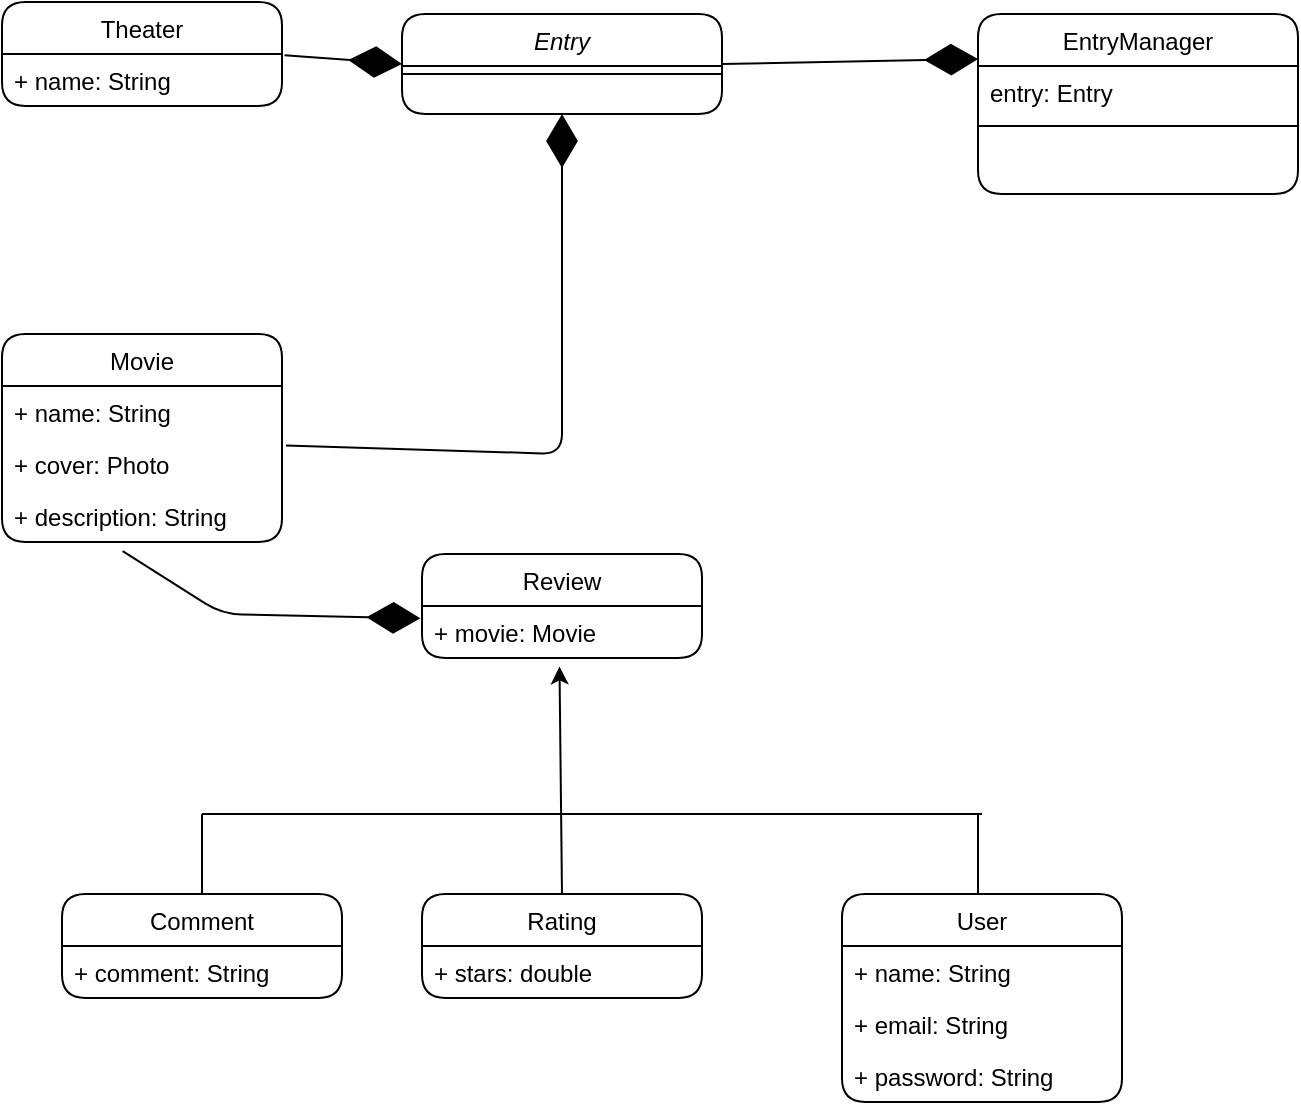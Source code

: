 <mxfile version="17.4.0" type="github">
  <diagram id="C5RBs43oDa-KdzZeNtuy" name="Page-1">
    <mxGraphModel dx="1038" dy="571" grid="1" gridSize="10" guides="1" tooltips="1" connect="1" arrows="1" fold="1" page="1" pageScale="1" pageWidth="827" pageHeight="1169" math="0" shadow="0">
      <root>
        <mxCell id="WIyWlLk6GJQsqaUBKTNV-0" />
        <mxCell id="WIyWlLk6GJQsqaUBKTNV-1" parent="WIyWlLk6GJQsqaUBKTNV-0" />
        <mxCell id="zkfFHV4jXpPFQw0GAbJ--0" value="Entry" style="swimlane;fontStyle=2;align=center;verticalAlign=top;childLayout=stackLayout;horizontal=1;startSize=26;horizontalStack=0;resizeParent=1;resizeLast=0;collapsible=1;marginBottom=0;rounded=1;shadow=0;strokeWidth=1;" parent="WIyWlLk6GJQsqaUBKTNV-1" vertex="1">
          <mxGeometry x="220" y="120" width="160" height="50" as="geometry">
            <mxRectangle x="230" y="140" width="160" height="26" as="alternateBounds" />
          </mxGeometry>
        </mxCell>
        <mxCell id="zkfFHV4jXpPFQw0GAbJ--4" value="" style="line;html=1;strokeWidth=1;align=left;verticalAlign=middle;spacingTop=-1;spacingLeft=3;spacingRight=3;rotatable=0;labelPosition=right;points=[];portConstraint=eastwest;rounded=1;" parent="zkfFHV4jXpPFQw0GAbJ--0" vertex="1">
          <mxGeometry y="26" width="160" height="8" as="geometry" />
        </mxCell>
        <mxCell id="zkfFHV4jXpPFQw0GAbJ--17" value="EntryManager" style="swimlane;fontStyle=0;align=center;verticalAlign=top;childLayout=stackLayout;horizontal=1;startSize=26;horizontalStack=0;resizeParent=1;resizeLast=0;collapsible=1;marginBottom=0;rounded=1;shadow=0;strokeWidth=1;" parent="WIyWlLk6GJQsqaUBKTNV-1" vertex="1">
          <mxGeometry x="508" y="120" width="160" height="90" as="geometry">
            <mxRectangle x="550" y="140" width="160" height="26" as="alternateBounds" />
          </mxGeometry>
        </mxCell>
        <mxCell id="zkfFHV4jXpPFQw0GAbJ--18" value="entry: Entry" style="text;align=left;verticalAlign=top;spacingLeft=4;spacingRight=4;overflow=hidden;rotatable=0;points=[[0,0.5],[1,0.5]];portConstraint=eastwest;rounded=1;" parent="zkfFHV4jXpPFQw0GAbJ--17" vertex="1">
          <mxGeometry y="26" width="160" height="26" as="geometry" />
        </mxCell>
        <mxCell id="zkfFHV4jXpPFQw0GAbJ--23" value="" style="line;html=1;strokeWidth=1;align=left;verticalAlign=middle;spacingTop=-1;spacingLeft=3;spacingRight=3;rotatable=0;labelPosition=right;points=[];portConstraint=eastwest;rounded=1;" parent="zkfFHV4jXpPFQw0GAbJ--17" vertex="1">
          <mxGeometry y="52" width="160" height="8" as="geometry" />
        </mxCell>
        <mxCell id="kmvzRaKSkP3bbM18Rjbx-0" value="Comment" style="swimlane;fontStyle=0;childLayout=stackLayout;horizontal=1;startSize=26;fillColor=none;horizontalStack=0;resizeParent=1;resizeParentMax=0;resizeLast=0;collapsible=1;marginBottom=0;rounded=1;" vertex="1" parent="WIyWlLk6GJQsqaUBKTNV-1">
          <mxGeometry x="50" y="560" width="140" height="52" as="geometry" />
        </mxCell>
        <mxCell id="kmvzRaKSkP3bbM18Rjbx-1" value="+ comment: String" style="text;strokeColor=none;fillColor=none;align=left;verticalAlign=top;spacingLeft=4;spacingRight=4;overflow=hidden;rotatable=0;points=[[0,0.5],[1,0.5]];portConstraint=eastwest;rounded=1;" vertex="1" parent="kmvzRaKSkP3bbM18Rjbx-0">
          <mxGeometry y="26" width="140" height="26" as="geometry" />
        </mxCell>
        <mxCell id="kmvzRaKSkP3bbM18Rjbx-6" value="Rating" style="swimlane;fontStyle=0;childLayout=stackLayout;horizontal=1;startSize=26;fillColor=none;horizontalStack=0;resizeParent=1;resizeParentMax=0;resizeLast=0;collapsible=1;marginBottom=0;rounded=1;" vertex="1" parent="WIyWlLk6GJQsqaUBKTNV-1">
          <mxGeometry x="230" y="560" width="140" height="52" as="geometry" />
        </mxCell>
        <mxCell id="kmvzRaKSkP3bbM18Rjbx-7" value="+ stars: double" style="text;strokeColor=none;fillColor=none;align=left;verticalAlign=top;spacingLeft=4;spacingRight=4;overflow=hidden;rotatable=0;points=[[0,0.5],[1,0.5]];portConstraint=eastwest;rounded=1;" vertex="1" parent="kmvzRaKSkP3bbM18Rjbx-6">
          <mxGeometry y="26" width="140" height="26" as="geometry" />
        </mxCell>
        <mxCell id="kmvzRaKSkP3bbM18Rjbx-10" value="User" style="swimlane;fontStyle=0;childLayout=stackLayout;horizontal=1;startSize=26;fillColor=none;horizontalStack=0;resizeParent=1;resizeParentMax=0;resizeLast=0;collapsible=1;marginBottom=0;rounded=1;" vertex="1" parent="WIyWlLk6GJQsqaUBKTNV-1">
          <mxGeometry x="440" y="560" width="140" height="104" as="geometry" />
        </mxCell>
        <mxCell id="kmvzRaKSkP3bbM18Rjbx-11" value="+ name: String" style="text;strokeColor=none;fillColor=none;align=left;verticalAlign=top;spacingLeft=4;spacingRight=4;overflow=hidden;rotatable=0;points=[[0,0.5],[1,0.5]];portConstraint=eastwest;rounded=1;" vertex="1" parent="kmvzRaKSkP3bbM18Rjbx-10">
          <mxGeometry y="26" width="140" height="26" as="geometry" />
        </mxCell>
        <mxCell id="kmvzRaKSkP3bbM18Rjbx-12" value="+ email: String" style="text;strokeColor=none;fillColor=none;align=left;verticalAlign=top;spacingLeft=4;spacingRight=4;overflow=hidden;rotatable=0;points=[[0,0.5],[1,0.5]];portConstraint=eastwest;rounded=1;" vertex="1" parent="kmvzRaKSkP3bbM18Rjbx-10">
          <mxGeometry y="52" width="140" height="26" as="geometry" />
        </mxCell>
        <mxCell id="kmvzRaKSkP3bbM18Rjbx-13" value="+ password: String" style="text;strokeColor=none;fillColor=none;align=left;verticalAlign=top;spacingLeft=4;spacingRight=4;overflow=hidden;rotatable=0;points=[[0,0.5],[1,0.5]];portConstraint=eastwest;rounded=1;" vertex="1" parent="kmvzRaKSkP3bbM18Rjbx-10">
          <mxGeometry y="78" width="140" height="26" as="geometry" />
        </mxCell>
        <mxCell id="kmvzRaKSkP3bbM18Rjbx-14" value="Review" style="swimlane;fontStyle=0;childLayout=stackLayout;horizontal=1;startSize=26;fillColor=none;horizontalStack=0;resizeParent=1;resizeParentMax=0;resizeLast=0;collapsible=1;marginBottom=0;rounded=1;" vertex="1" parent="WIyWlLk6GJQsqaUBKTNV-1">
          <mxGeometry x="230" y="390" width="140" height="52" as="geometry" />
        </mxCell>
        <mxCell id="kmvzRaKSkP3bbM18Rjbx-15" value="+ movie: Movie" style="text;strokeColor=none;fillColor=none;align=left;verticalAlign=top;spacingLeft=4;spacingRight=4;overflow=hidden;rotatable=0;points=[[0,0.5],[1,0.5]];portConstraint=eastwest;rounded=1;" vertex="1" parent="kmvzRaKSkP3bbM18Rjbx-14">
          <mxGeometry y="26" width="140" height="26" as="geometry" />
        </mxCell>
        <mxCell id="kmvzRaKSkP3bbM18Rjbx-18" value="Movie" style="swimlane;fontStyle=0;childLayout=stackLayout;horizontal=1;startSize=26;fillColor=none;horizontalStack=0;resizeParent=1;resizeParentMax=0;resizeLast=0;collapsible=1;marginBottom=0;rounded=1;" vertex="1" parent="WIyWlLk6GJQsqaUBKTNV-1">
          <mxGeometry x="20" y="280" width="140" height="104" as="geometry" />
        </mxCell>
        <mxCell id="kmvzRaKSkP3bbM18Rjbx-19" value="+ name: String" style="text;strokeColor=none;fillColor=none;align=left;verticalAlign=top;spacingLeft=4;spacingRight=4;overflow=hidden;rotatable=0;points=[[0,0.5],[1,0.5]];portConstraint=eastwest;rounded=1;" vertex="1" parent="kmvzRaKSkP3bbM18Rjbx-18">
          <mxGeometry y="26" width="140" height="26" as="geometry" />
        </mxCell>
        <mxCell id="kmvzRaKSkP3bbM18Rjbx-20" value="+ cover: Photo" style="text;strokeColor=none;fillColor=none;align=left;verticalAlign=top;spacingLeft=4;spacingRight=4;overflow=hidden;rotatable=0;points=[[0,0.5],[1,0.5]];portConstraint=eastwest;rounded=1;" vertex="1" parent="kmvzRaKSkP3bbM18Rjbx-18">
          <mxGeometry y="52" width="140" height="26" as="geometry" />
        </mxCell>
        <mxCell id="kmvzRaKSkP3bbM18Rjbx-21" value="+ description: String" style="text;strokeColor=none;fillColor=none;align=left;verticalAlign=top;spacingLeft=4;spacingRight=4;overflow=hidden;rotatable=0;points=[[0,0.5],[1,0.5]];portConstraint=eastwest;rounded=1;" vertex="1" parent="kmvzRaKSkP3bbM18Rjbx-18">
          <mxGeometry y="78" width="140" height="26" as="geometry" />
        </mxCell>
        <mxCell id="kmvzRaKSkP3bbM18Rjbx-22" value="Theater" style="swimlane;fontStyle=0;childLayout=stackLayout;horizontal=1;startSize=26;fillColor=none;horizontalStack=0;resizeParent=1;resizeParentMax=0;resizeLast=0;collapsible=1;marginBottom=0;rounded=1;" vertex="1" parent="WIyWlLk6GJQsqaUBKTNV-1">
          <mxGeometry x="20" y="114" width="140" height="52" as="geometry" />
        </mxCell>
        <mxCell id="kmvzRaKSkP3bbM18Rjbx-23" value="+ name: String" style="text;strokeColor=none;fillColor=none;align=left;verticalAlign=top;spacingLeft=4;spacingRight=4;overflow=hidden;rotatable=0;points=[[0,0.5],[1,0.5]];portConstraint=eastwest;rounded=1;" vertex="1" parent="kmvzRaKSkP3bbM18Rjbx-22">
          <mxGeometry y="26" width="140" height="26" as="geometry" />
        </mxCell>
        <mxCell id="kmvzRaKSkP3bbM18Rjbx-31" value="" style="endArrow=diamondThin;endFill=1;endSize=24;html=1;rounded=1;exitX=1.014;exitY=0.146;exitDx=0;exitDy=0;exitPerimeter=0;entryX=0.5;entryY=1;entryDx=0;entryDy=0;" edge="1" parent="WIyWlLk6GJQsqaUBKTNV-1" source="kmvzRaKSkP3bbM18Rjbx-20" target="zkfFHV4jXpPFQw0GAbJ--0">
          <mxGeometry width="160" relative="1" as="geometry">
            <mxPoint x="330" y="350" as="sourcePoint" />
            <mxPoint x="440" y="330" as="targetPoint" />
            <Array as="points">
              <mxPoint x="300" y="340" />
            </Array>
          </mxGeometry>
        </mxCell>
        <mxCell id="kmvzRaKSkP3bbM18Rjbx-32" value="" style="endArrow=diamondThin;endFill=1;endSize=24;html=1;rounded=1;exitX=1.009;exitY=0.023;exitDx=0;exitDy=0;exitPerimeter=0;entryX=0;entryY=0.5;entryDx=0;entryDy=0;" edge="1" parent="WIyWlLk6GJQsqaUBKTNV-1" source="kmvzRaKSkP3bbM18Rjbx-23" target="zkfFHV4jXpPFQw0GAbJ--0">
          <mxGeometry width="160" relative="1" as="geometry">
            <mxPoint x="330" y="350" as="sourcePoint" />
            <mxPoint x="190" y="230" as="targetPoint" />
          </mxGeometry>
        </mxCell>
        <mxCell id="kmvzRaKSkP3bbM18Rjbx-33" value="" style="endArrow=diamondThin;endFill=1;endSize=24;html=1;rounded=1;exitX=1;exitY=0.5;exitDx=0;exitDy=0;entryX=0;entryY=0.25;entryDx=0;entryDy=0;" edge="1" parent="WIyWlLk6GJQsqaUBKTNV-1" source="zkfFHV4jXpPFQw0GAbJ--0" target="zkfFHV4jXpPFQw0GAbJ--17">
          <mxGeometry width="160" relative="1" as="geometry">
            <mxPoint x="508" y="185" as="sourcePoint" />
            <mxPoint x="440" y="240" as="targetPoint" />
          </mxGeometry>
        </mxCell>
        <mxCell id="kmvzRaKSkP3bbM18Rjbx-34" value="" style="endArrow=diamondThin;endFill=1;endSize=24;html=1;rounded=1;exitX=0.431;exitY=1.177;exitDx=0;exitDy=0;exitPerimeter=0;entryX=-0.006;entryY=0.238;entryDx=0;entryDy=0;entryPerimeter=0;" edge="1" parent="WIyWlLk6GJQsqaUBKTNV-1" source="kmvzRaKSkP3bbM18Rjbx-21" target="kmvzRaKSkP3bbM18Rjbx-15">
          <mxGeometry width="160" relative="1" as="geometry">
            <mxPoint x="330" y="460" as="sourcePoint" />
            <mxPoint x="230" y="455" as="targetPoint" />
            <Array as="points">
              <mxPoint x="130" y="420" />
            </Array>
          </mxGeometry>
        </mxCell>
        <mxCell id="kmvzRaKSkP3bbM18Rjbx-35" value="" style="endArrow=classic;html=1;rounded=1;exitX=0.5;exitY=0;exitDx=0;exitDy=0;entryX=0.491;entryY=1.162;entryDx=0;entryDy=0;entryPerimeter=0;" edge="1" parent="WIyWlLk6GJQsqaUBKTNV-1" source="kmvzRaKSkP3bbM18Rjbx-6" target="kmvzRaKSkP3bbM18Rjbx-15">
          <mxGeometry width="50" height="50" relative="1" as="geometry">
            <mxPoint x="390" y="490" as="sourcePoint" />
            <mxPoint x="299.58" y="492.596" as="targetPoint" />
          </mxGeometry>
        </mxCell>
        <mxCell id="kmvzRaKSkP3bbM18Rjbx-36" value="" style="endArrow=none;html=1;rounded=1;exitX=0.5;exitY=0;exitDx=0;exitDy=0;" edge="1" parent="WIyWlLk6GJQsqaUBKTNV-1" source="kmvzRaKSkP3bbM18Rjbx-0">
          <mxGeometry width="50" height="50" relative="1" as="geometry">
            <mxPoint x="120" y="560" as="sourcePoint" />
            <mxPoint x="120" y="520" as="targetPoint" />
          </mxGeometry>
        </mxCell>
        <mxCell id="kmvzRaKSkP3bbM18Rjbx-37" value="" style="endArrow=none;html=1;rounded=1;" edge="1" parent="WIyWlLk6GJQsqaUBKTNV-1">
          <mxGeometry width="50" height="50" relative="1" as="geometry">
            <mxPoint x="120" y="520" as="sourcePoint" />
            <mxPoint x="300" y="520" as="targetPoint" />
          </mxGeometry>
        </mxCell>
        <mxCell id="kmvzRaKSkP3bbM18Rjbx-39" value="" style="endArrow=none;html=1;rounded=1;" edge="1" parent="WIyWlLk6GJQsqaUBKTNV-1">
          <mxGeometry width="50" height="50" relative="1" as="geometry">
            <mxPoint x="508" y="560" as="sourcePoint" />
            <mxPoint x="508" y="520" as="targetPoint" />
          </mxGeometry>
        </mxCell>
        <mxCell id="kmvzRaKSkP3bbM18Rjbx-40" value="" style="endArrow=none;html=1;rounded=1;" edge="1" parent="WIyWlLk6GJQsqaUBKTNV-1">
          <mxGeometry width="50" height="50" relative="1" as="geometry">
            <mxPoint x="300" y="520" as="sourcePoint" />
            <mxPoint x="510" y="520" as="targetPoint" />
          </mxGeometry>
        </mxCell>
      </root>
    </mxGraphModel>
  </diagram>
</mxfile>
